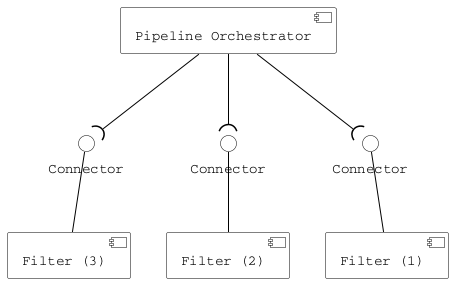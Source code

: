 @startuml

skinparam component {
    FontName Courier
    ArrowColor black
    BorderColor black
    BackgroundColor white
}

skinparam interface {
    FontName Courier
    BorderColor black
    BackgroundColor white
}

[Pipeline Orchestrator] as o

[Filter (1)] as f1
[Filter (2)] as f2
[Filter (3)] as f3

() "Connector" as c1
() "Connector" as c2
() "Connector" as c3

f1 -up- c1
f2 -up- c2
f3 -up- c3

o --( c1
o --( c2
o --( c3

@enduml